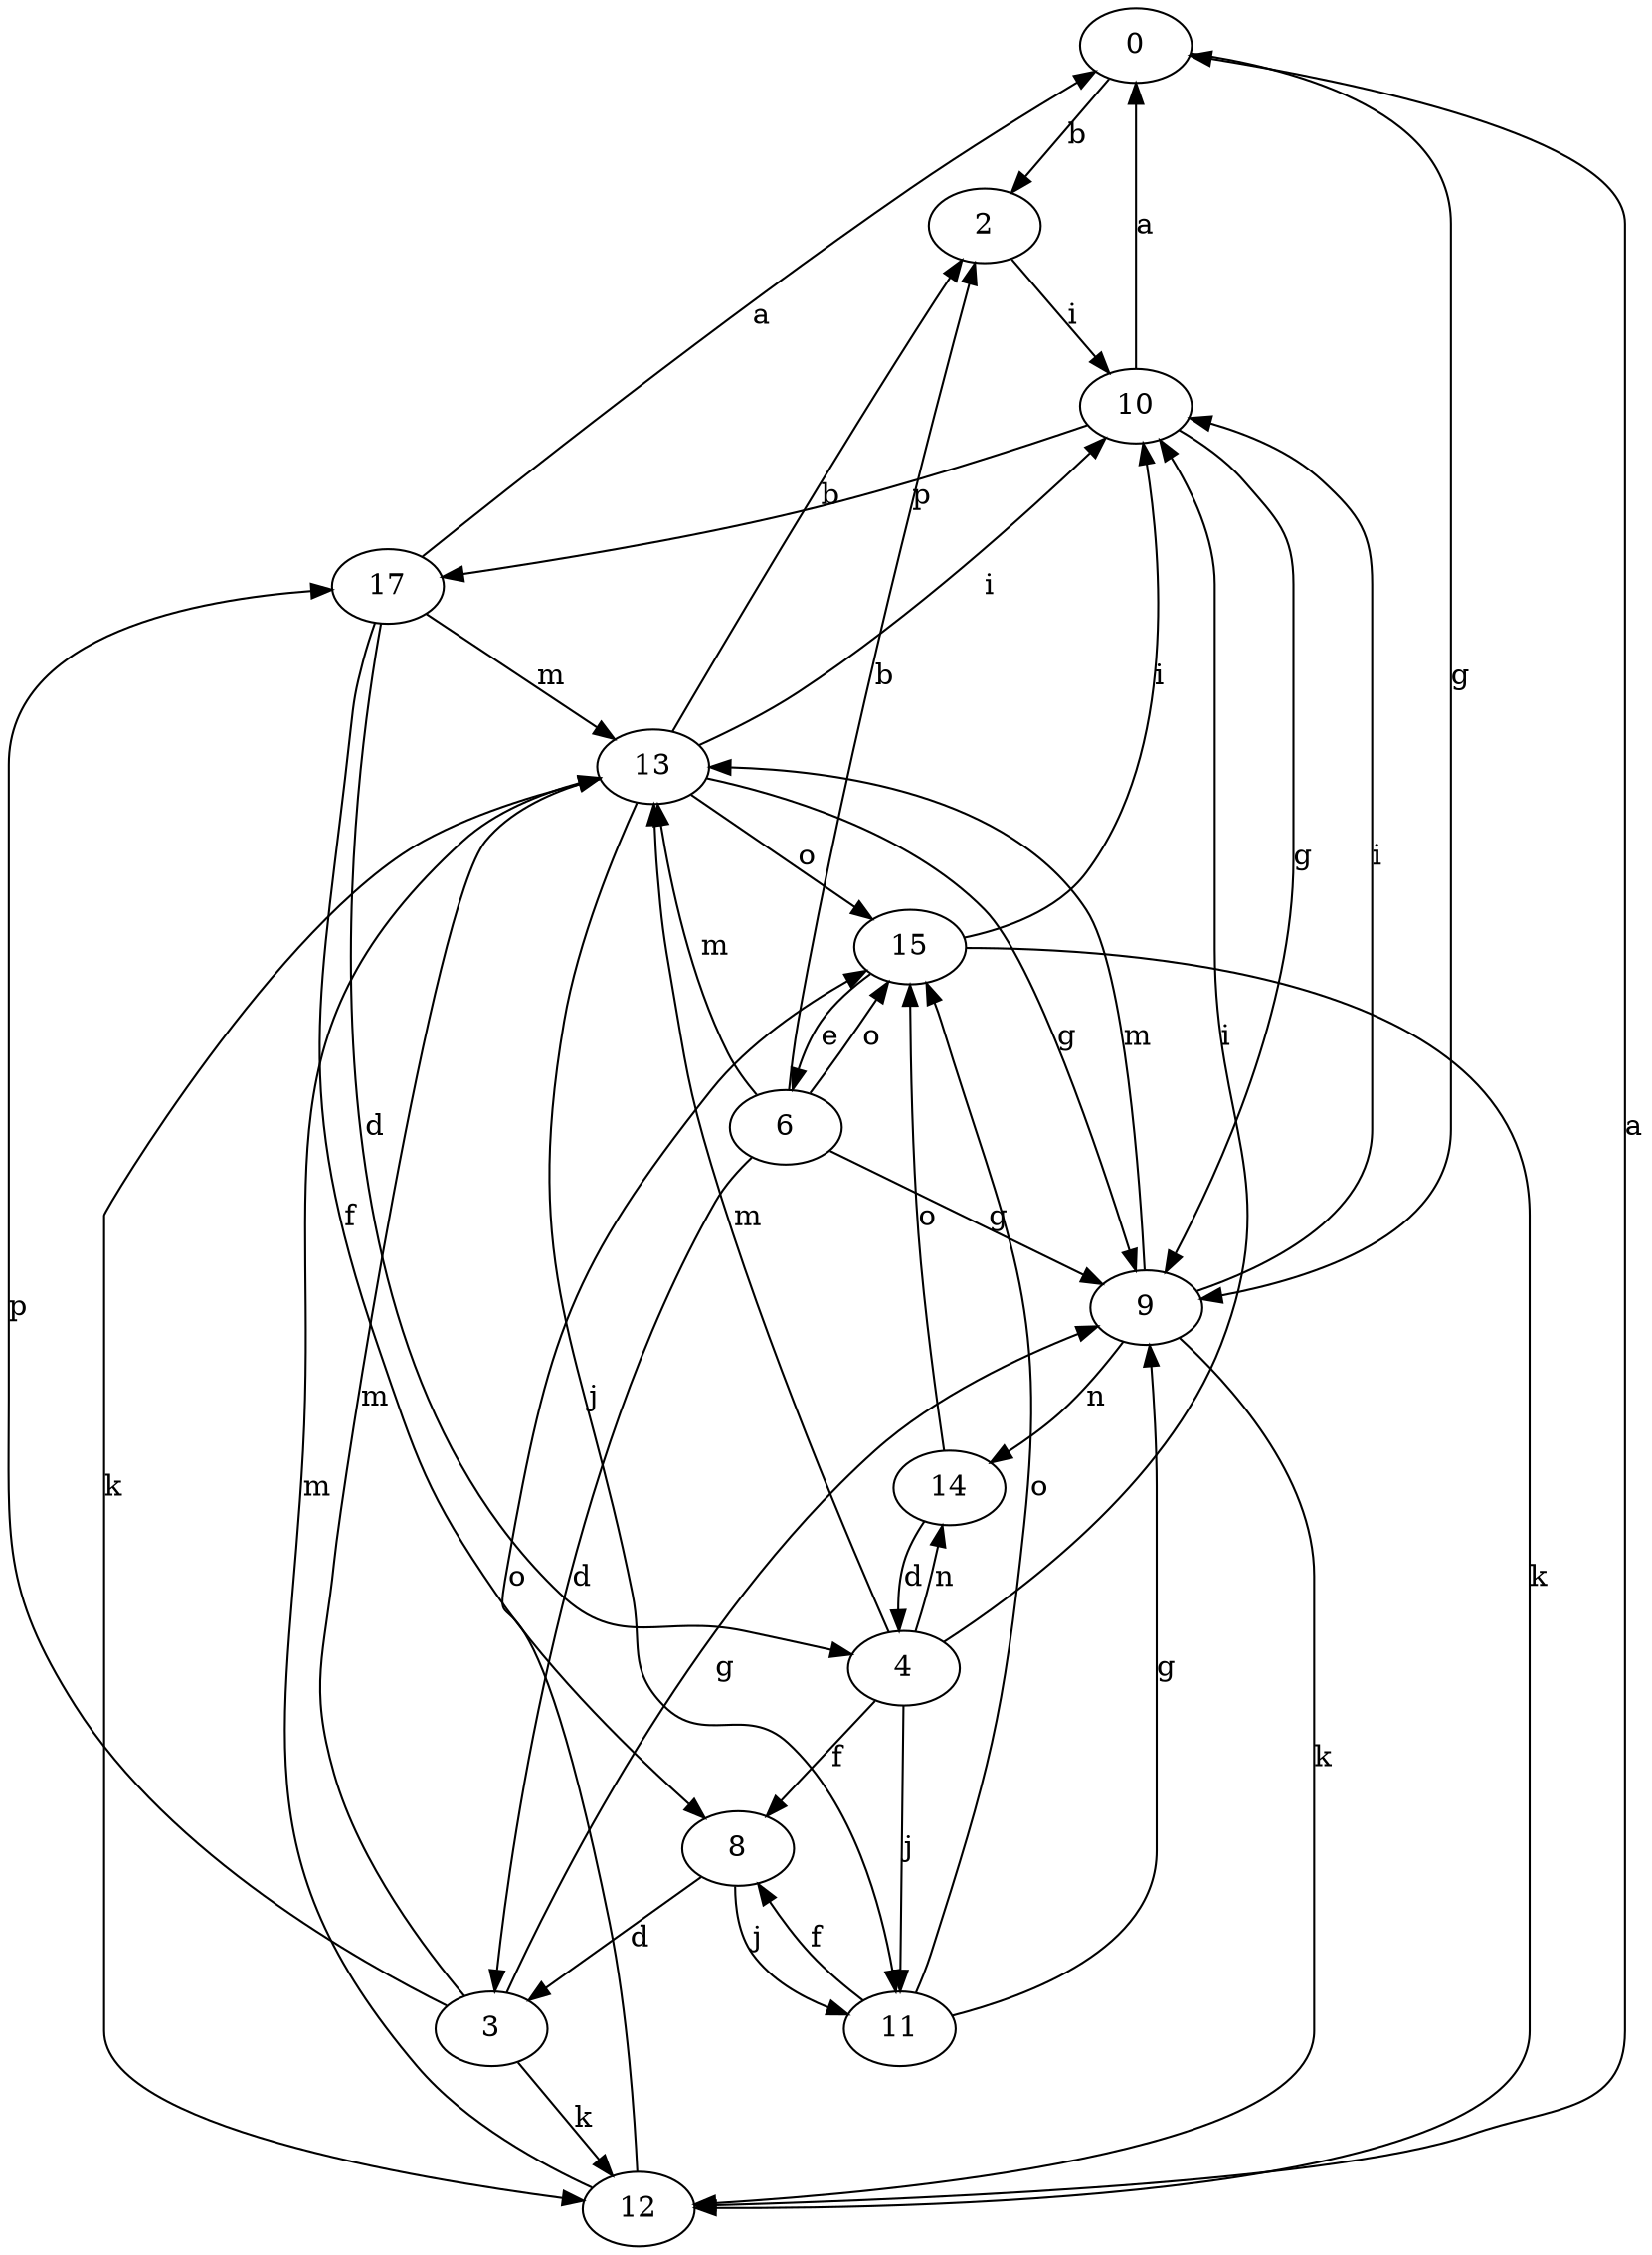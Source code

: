 strict digraph  {
0;
2;
3;
4;
6;
8;
9;
10;
11;
12;
13;
14;
15;
17;
0 -> 2  [label=b];
0 -> 9  [label=g];
2 -> 10  [label=i];
3 -> 9  [label=g];
3 -> 12  [label=k];
3 -> 13  [label=m];
3 -> 17  [label=p];
4 -> 8  [label=f];
4 -> 10  [label=i];
4 -> 11  [label=j];
4 -> 13  [label=m];
4 -> 14  [label=n];
6 -> 2  [label=b];
6 -> 3  [label=d];
6 -> 9  [label=g];
6 -> 13  [label=m];
6 -> 15  [label=o];
8 -> 3  [label=d];
8 -> 11  [label=j];
9 -> 10  [label=i];
9 -> 12  [label=k];
9 -> 13  [label=m];
9 -> 14  [label=n];
10 -> 0  [label=a];
10 -> 9  [label=g];
10 -> 17  [label=p];
11 -> 8  [label=f];
11 -> 9  [label=g];
11 -> 15  [label=o];
12 -> 0  [label=a];
12 -> 13  [label=m];
12 -> 15  [label=o];
13 -> 2  [label=b];
13 -> 9  [label=g];
13 -> 10  [label=i];
13 -> 11  [label=j];
13 -> 12  [label=k];
13 -> 15  [label=o];
14 -> 4  [label=d];
14 -> 15  [label=o];
15 -> 6  [label=e];
15 -> 10  [label=i];
15 -> 12  [label=k];
17 -> 0  [label=a];
17 -> 4  [label=d];
17 -> 8  [label=f];
17 -> 13  [label=m];
}
